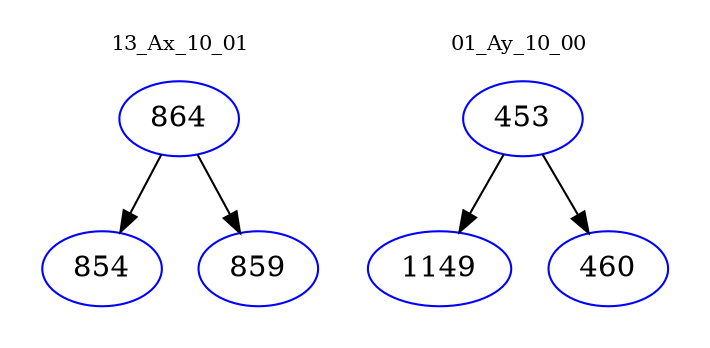 digraph{
subgraph cluster_0 {
color = white
label = "13_Ax_10_01";
fontsize=10;
T0_864 [label="864", color="blue"]
T0_864 -> T0_854 [color="black"]
T0_854 [label="854", color="blue"]
T0_864 -> T0_859 [color="black"]
T0_859 [label="859", color="blue"]
}
subgraph cluster_1 {
color = white
label = "01_Ay_10_00";
fontsize=10;
T1_453 [label="453", color="blue"]
T1_453 -> T1_1149 [color="black"]
T1_1149 [label="1149", color="blue"]
T1_453 -> T1_460 [color="black"]
T1_460 [label="460", color="blue"]
}
}
